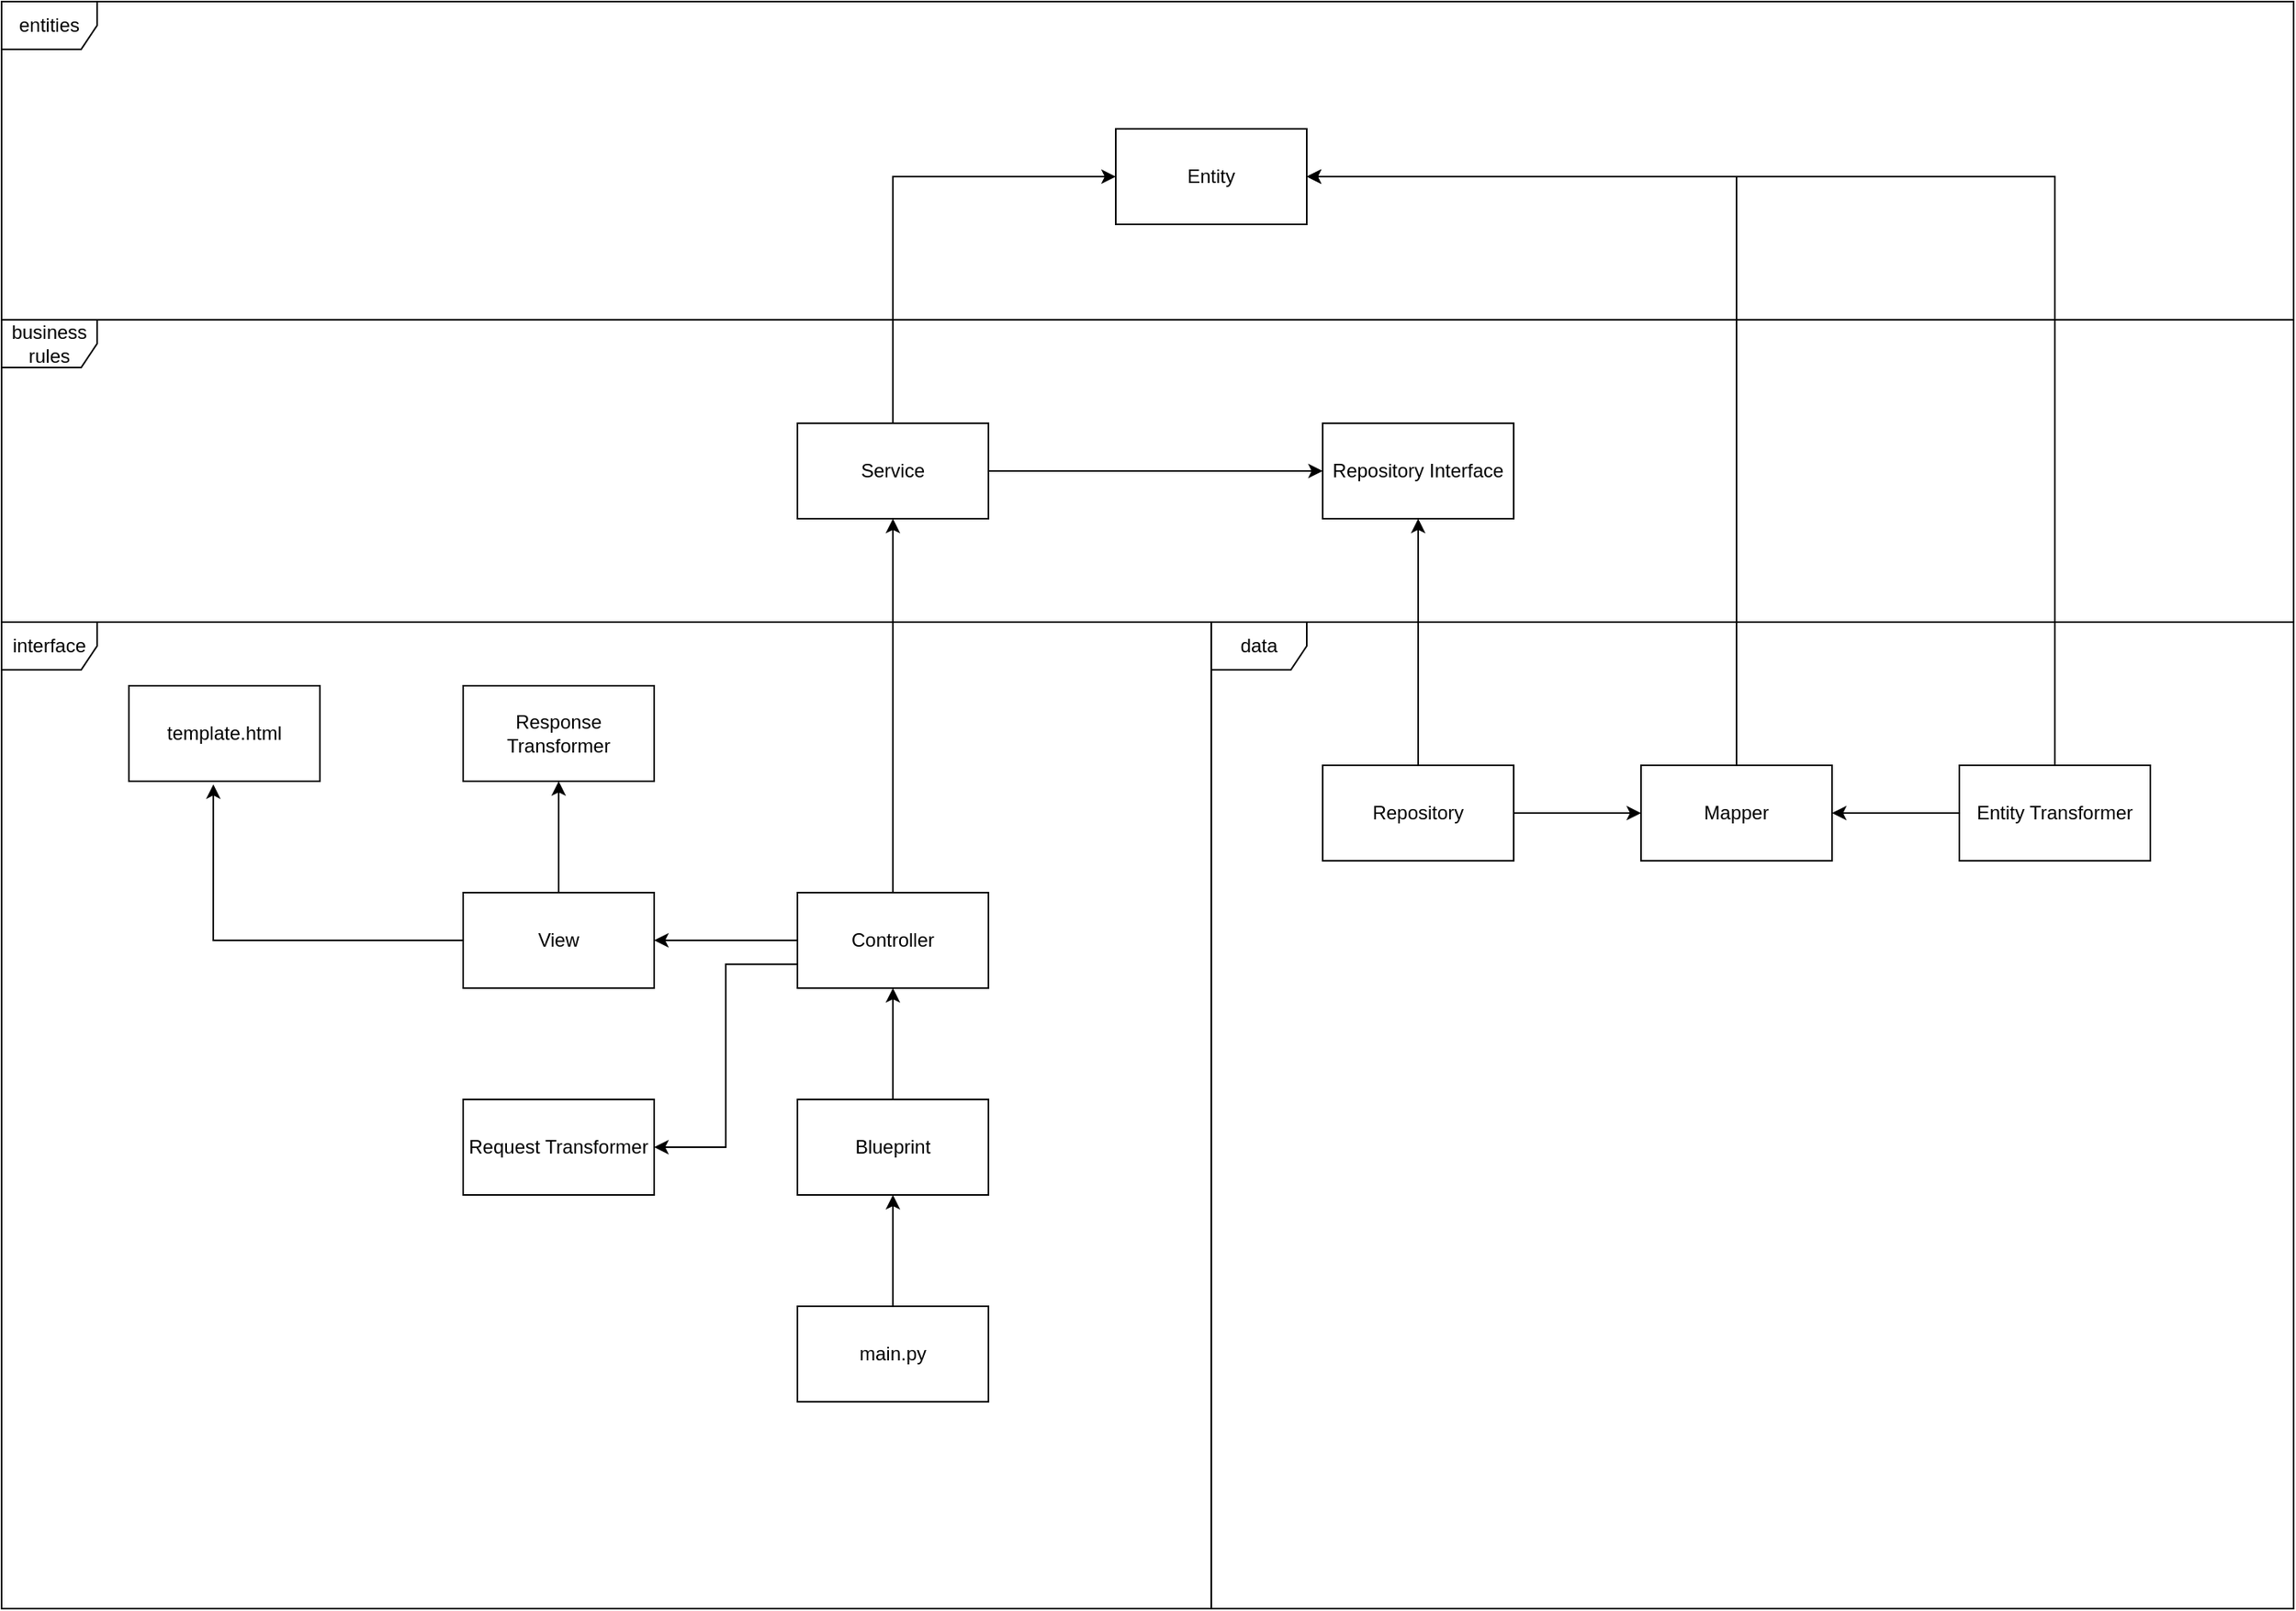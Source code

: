 <mxfile version="22.1.11" type="github" pages="2">
  <diagram name="Сторінка-1" id="NDxOY0ueVOtZTgo4tWgs">
    <mxGraphModel dx="2261" dy="1907" grid="1" gridSize="10" guides="1" tooltips="1" connect="1" arrows="1" fold="1" page="1" pageScale="1" pageWidth="827" pageHeight="1169" math="0" shadow="0">
      <root>
        <mxCell id="0" />
        <mxCell id="1" parent="0" />
        <mxCell id="_3HRazdrgvrRLZE66TTk-2" value="Entity" style="rounded=0;whiteSpace=wrap;html=1;" parent="1" vertex="1">
          <mxGeometry x="340" y="20" width="120" height="60" as="geometry" />
        </mxCell>
        <mxCell id="_3HRazdrgvrRLZE66TTk-10" style="edgeStyle=orthogonalEdgeStyle;rounded=0;orthogonalLoop=1;jettySize=auto;html=1;exitX=0.5;exitY=0;exitDx=0;exitDy=0;entryX=0;entryY=0.5;entryDx=0;entryDy=0;" parent="1" source="_3HRazdrgvrRLZE66TTk-3" target="_3HRazdrgvrRLZE66TTk-2" edge="1">
          <mxGeometry relative="1" as="geometry" />
        </mxCell>
        <mxCell id="_3HRazdrgvrRLZE66TTk-13" style="edgeStyle=orthogonalEdgeStyle;rounded=0;orthogonalLoop=1;jettySize=auto;html=1;exitX=1;exitY=0.5;exitDx=0;exitDy=0;entryX=0;entryY=0.5;entryDx=0;entryDy=0;" parent="1" source="_3HRazdrgvrRLZE66TTk-3" target="_3HRazdrgvrRLZE66TTk-5" edge="1">
          <mxGeometry relative="1" as="geometry" />
        </mxCell>
        <mxCell id="_3HRazdrgvrRLZE66TTk-3" value="Service" style="rounded=0;whiteSpace=wrap;html=1;" parent="1" vertex="1">
          <mxGeometry x="140" y="205" width="120" height="60" as="geometry" />
        </mxCell>
        <mxCell id="_3HRazdrgvrRLZE66TTk-17" value="" style="edgeStyle=orthogonalEdgeStyle;rounded=0;orthogonalLoop=1;jettySize=auto;html=1;exitX=1;exitY=0.5;exitDx=0;exitDy=0;" parent="1" source="_3HRazdrgvrRLZE66TTk-4" target="_3HRazdrgvrRLZE66TTk-16" edge="1">
          <mxGeometry relative="1" as="geometry" />
        </mxCell>
        <mxCell id="4ZbhRxMKIEoey1-4oon_-4" style="edgeStyle=orthogonalEdgeStyle;rounded=0;orthogonalLoop=1;jettySize=auto;html=1;exitX=0.5;exitY=0;exitDx=0;exitDy=0;entryX=0.5;entryY=1;entryDx=0;entryDy=0;" parent="1" source="_3HRazdrgvrRLZE66TTk-4" target="_3HRazdrgvrRLZE66TTk-5" edge="1">
          <mxGeometry relative="1" as="geometry" />
        </mxCell>
        <mxCell id="_3HRazdrgvrRLZE66TTk-4" value="Repository" style="rounded=0;whiteSpace=wrap;html=1;" parent="1" vertex="1">
          <mxGeometry x="470" y="420" width="120" height="60" as="geometry" />
        </mxCell>
        <mxCell id="_3HRazdrgvrRLZE66TTk-5" value="Repository Interface" style="rounded=0;whiteSpace=wrap;html=1;" parent="1" vertex="1">
          <mxGeometry x="470" y="205" width="120" height="60" as="geometry" />
        </mxCell>
        <mxCell id="_3HRazdrgvrRLZE66TTk-18" style="edgeStyle=orthogonalEdgeStyle;rounded=0;orthogonalLoop=1;jettySize=auto;html=1;exitX=0.5;exitY=0;exitDx=0;exitDy=0;entryX=1;entryY=0.5;entryDx=0;entryDy=0;" parent="1" source="_3HRazdrgvrRLZE66TTk-16" target="_3HRazdrgvrRLZE66TTk-2" edge="1">
          <mxGeometry relative="1" as="geometry" />
        </mxCell>
        <mxCell id="_3HRazdrgvrRLZE66TTk-16" value="Mapper" style="rounded=0;whiteSpace=wrap;html=1;" parent="1" vertex="1">
          <mxGeometry x="670" y="420" width="120" height="60" as="geometry" />
        </mxCell>
        <mxCell id="_3HRazdrgvrRLZE66TTk-20" style="edgeStyle=orthogonalEdgeStyle;rounded=0;orthogonalLoop=1;jettySize=auto;html=1;exitX=0.5;exitY=0;exitDx=0;exitDy=0;entryX=0.5;entryY=1;entryDx=0;entryDy=0;" parent="1" source="_3HRazdrgvrRLZE66TTk-19" target="_3HRazdrgvrRLZE66TTk-3" edge="1">
          <mxGeometry relative="1" as="geometry" />
        </mxCell>
        <mxCell id="JZiTcD0gs3bm42Dn8fHe-4" style="edgeStyle=orthogonalEdgeStyle;rounded=0;orthogonalLoop=1;jettySize=auto;html=1;exitX=0;exitY=0.5;exitDx=0;exitDy=0;entryX=1;entryY=0.5;entryDx=0;entryDy=0;" parent="1" source="_3HRazdrgvrRLZE66TTk-19" target="JZiTcD0gs3bm42Dn8fHe-3" edge="1">
          <mxGeometry relative="1" as="geometry" />
        </mxCell>
        <mxCell id="0e0rxFXfu8p5K72q_Zjc-2" style="edgeStyle=orthogonalEdgeStyle;rounded=0;orthogonalLoop=1;jettySize=auto;html=1;exitX=0;exitY=0.75;exitDx=0;exitDy=0;entryX=1;entryY=0.5;entryDx=0;entryDy=0;" parent="1" source="_3HRazdrgvrRLZE66TTk-19" target="0e0rxFXfu8p5K72q_Zjc-1" edge="1">
          <mxGeometry relative="1" as="geometry" />
        </mxCell>
        <mxCell id="_3HRazdrgvrRLZE66TTk-19" value="Controller" style="rounded=0;whiteSpace=wrap;html=1;" parent="1" vertex="1">
          <mxGeometry x="140" y="500" width="120" height="60" as="geometry" />
        </mxCell>
        <mxCell id="_3HRazdrgvrRLZE66TTk-22" style="edgeStyle=orthogonalEdgeStyle;rounded=0;orthogonalLoop=1;jettySize=auto;html=1;exitX=0.5;exitY=0;exitDx=0;exitDy=0;entryX=0.5;entryY=1;entryDx=0;entryDy=0;" parent="1" source="_3HRazdrgvrRLZE66TTk-21" target="_3HRazdrgvrRLZE66TTk-19" edge="1">
          <mxGeometry relative="1" as="geometry" />
        </mxCell>
        <mxCell id="_3HRazdrgvrRLZE66TTk-21" value="Blueprint" style="rounded=0;whiteSpace=wrap;html=1;" parent="1" vertex="1">
          <mxGeometry x="140" y="630" width="120" height="60" as="geometry" />
        </mxCell>
        <mxCell id="_3HRazdrgvrRLZE66TTk-25" value="business rules" style="shape=umlFrame;whiteSpace=wrap;html=1;pointerEvents=0;" parent="1" vertex="1">
          <mxGeometry x="-360" y="140" width="1440" height="190" as="geometry" />
        </mxCell>
        <mxCell id="_3HRazdrgvrRLZE66TTk-26" value="interface" style="shape=umlFrame;whiteSpace=wrap;html=1;pointerEvents=0;" parent="1" vertex="1">
          <mxGeometry x="-360" y="330" width="760" height="620" as="geometry" />
        </mxCell>
        <mxCell id="_3HRazdrgvrRLZE66TTk-27" value="data" style="shape=umlFrame;whiteSpace=wrap;html=1;pointerEvents=0;" parent="1" vertex="1">
          <mxGeometry x="400" y="330" width="680" height="620" as="geometry" />
        </mxCell>
        <mxCell id="_3HRazdrgvrRLZE66TTk-28" value="entities" style="shape=umlFrame;whiteSpace=wrap;html=1;pointerEvents=0;" parent="1" vertex="1">
          <mxGeometry x="-360" y="-60" width="1440" height="200" as="geometry" />
        </mxCell>
        <mxCell id="JZiTcD0gs3bm42Dn8fHe-2" style="edgeStyle=orthogonalEdgeStyle;rounded=0;orthogonalLoop=1;jettySize=auto;html=1;exitX=0.5;exitY=0;exitDx=0;exitDy=0;" parent="1" source="JZiTcD0gs3bm42Dn8fHe-1" target="_3HRazdrgvrRLZE66TTk-21" edge="1">
          <mxGeometry relative="1" as="geometry" />
        </mxCell>
        <mxCell id="JZiTcD0gs3bm42Dn8fHe-1" value="main.py" style="rounded=0;whiteSpace=wrap;html=1;" parent="1" vertex="1">
          <mxGeometry x="140" y="760" width="120" height="60" as="geometry" />
        </mxCell>
        <mxCell id="JZiTcD0gs3bm42Dn8fHe-6" style="edgeStyle=orthogonalEdgeStyle;rounded=0;orthogonalLoop=1;jettySize=auto;html=1;exitX=0.5;exitY=0;exitDx=0;exitDy=0;entryX=0.5;entryY=1;entryDx=0;entryDy=0;" parent="1" source="JZiTcD0gs3bm42Dn8fHe-3" target="JZiTcD0gs3bm42Dn8fHe-5" edge="1">
          <mxGeometry relative="1" as="geometry" />
        </mxCell>
        <mxCell id="JZiTcD0gs3bm42Dn8fHe-3" value="View" style="rounded=0;whiteSpace=wrap;html=1;" parent="1" vertex="1">
          <mxGeometry x="-70" y="500" width="120" height="60" as="geometry" />
        </mxCell>
        <mxCell id="JZiTcD0gs3bm42Dn8fHe-5" value="Response Transformer" style="rounded=0;whiteSpace=wrap;html=1;" parent="1" vertex="1">
          <mxGeometry x="-70" y="370" width="120" height="60" as="geometry" />
        </mxCell>
        <mxCell id="4ZbhRxMKIEoey1-4oon_-1" value="template.html" style="rounded=0;whiteSpace=wrap;html=1;" parent="1" vertex="1">
          <mxGeometry x="-280" y="370" width="120" height="60" as="geometry" />
        </mxCell>
        <mxCell id="4ZbhRxMKIEoey1-4oon_-2" style="edgeStyle=orthogonalEdgeStyle;rounded=0;orthogonalLoop=1;jettySize=auto;html=1;exitX=0;exitY=0.5;exitDx=0;exitDy=0;entryX=0.442;entryY=1.033;entryDx=0;entryDy=0;entryPerimeter=0;" parent="1" source="JZiTcD0gs3bm42Dn8fHe-3" target="4ZbhRxMKIEoey1-4oon_-1" edge="1">
          <mxGeometry relative="1" as="geometry" />
        </mxCell>
        <mxCell id="0e0rxFXfu8p5K72q_Zjc-1" value="Request Transformer" style="rounded=0;whiteSpace=wrap;html=1;" parent="1" vertex="1">
          <mxGeometry x="-70" y="630" width="120" height="60" as="geometry" />
        </mxCell>
        <mxCell id="0e0rxFXfu8p5K72q_Zjc-4" style="edgeStyle=orthogonalEdgeStyle;rounded=0;orthogonalLoop=1;jettySize=auto;html=1;exitX=0.5;exitY=0;exitDx=0;exitDy=0;entryX=1;entryY=0.5;entryDx=0;entryDy=0;" parent="1" source="0e0rxFXfu8p5K72q_Zjc-3" target="_3HRazdrgvrRLZE66TTk-2" edge="1">
          <mxGeometry relative="1" as="geometry" />
        </mxCell>
        <mxCell id="0e0rxFXfu8p5K72q_Zjc-5" style="edgeStyle=orthogonalEdgeStyle;rounded=0;orthogonalLoop=1;jettySize=auto;html=1;exitX=0;exitY=0.5;exitDx=0;exitDy=0;entryX=1;entryY=0.5;entryDx=0;entryDy=0;" parent="1" source="0e0rxFXfu8p5K72q_Zjc-3" target="_3HRazdrgvrRLZE66TTk-16" edge="1">
          <mxGeometry relative="1" as="geometry" />
        </mxCell>
        <mxCell id="0e0rxFXfu8p5K72q_Zjc-3" value="Entity Transformer" style="rounded=0;whiteSpace=wrap;html=1;" parent="1" vertex="1">
          <mxGeometry x="870" y="420" width="120" height="60" as="geometry" />
        </mxCell>
      </root>
    </mxGraphModel>
  </diagram>
  <diagram id="BozTBNTYh8-ka3E34iMr" name="Сторінка-2">
    <mxGraphModel dx="4522" dy="2645" grid="1" gridSize="10" guides="1" tooltips="1" connect="1" arrows="1" fold="1" page="1" pageScale="1" pageWidth="827" pageHeight="1169" math="0" shadow="0">
      <root>
        <mxCell id="0" />
        <mxCell id="1" parent="0" />
        <mxCell id="tkjp1J-ksFWwBwTVKZ8h-41" style="edgeStyle=orthogonalEdgeStyle;shape=connector;rounded=0;orthogonalLoop=1;jettySize=auto;html=1;exitX=0.5;exitY=0;exitDx=0;exitDy=0;entryX=0.5;entryY=1;entryDx=0;entryDy=0;labelBackgroundColor=default;strokeColor=default;align=center;verticalAlign=middle;fontFamily=Helvetica;fontSize=11;fontColor=default;endArrow=block;endFill=0;endSize=16;" edge="1" parent="1" source="tkjp1J-ksFWwBwTVKZ8h-4" target="tkjp1J-ksFWwBwTVKZ8h-10">
          <mxGeometry relative="1" as="geometry" />
        </mxCell>
        <mxCell id="tkjp1J-ksFWwBwTVKZ8h-42" style="edgeStyle=orthogonalEdgeStyle;shape=connector;rounded=0;orthogonalLoop=1;jettySize=auto;html=1;exitX=0.5;exitY=0;exitDx=0;exitDy=0;entryX=0.5;entryY=1;entryDx=0;entryDy=0;labelBackgroundColor=default;strokeColor=default;align=center;verticalAlign=middle;fontFamily=Helvetica;fontSize=11;fontColor=default;endArrow=block;endFill=0;endSize=16;" edge="1" parent="1" source="tkjp1J-ksFWwBwTVKZ8h-4" target="tkjp1J-ksFWwBwTVKZ8h-14">
          <mxGeometry relative="1" as="geometry" />
        </mxCell>
        <mxCell id="tkjp1J-ksFWwBwTVKZ8h-43" style="edgeStyle=orthogonalEdgeStyle;shape=connector;rounded=0;orthogonalLoop=1;jettySize=auto;html=1;exitX=0.5;exitY=0;exitDx=0;exitDy=0;entryX=0.5;entryY=1;entryDx=0;entryDy=0;labelBackgroundColor=default;strokeColor=default;align=center;verticalAlign=middle;fontFamily=Helvetica;fontSize=11;fontColor=default;endArrow=block;endFill=0;endSize=16;" edge="1" parent="1" source="tkjp1J-ksFWwBwTVKZ8h-4" target="tkjp1J-ksFWwBwTVKZ8h-12">
          <mxGeometry relative="1" as="geometry" />
        </mxCell>
        <mxCell id="tkjp1J-ksFWwBwTVKZ8h-44" style="edgeStyle=orthogonalEdgeStyle;shape=connector;rounded=0;orthogonalLoop=1;jettySize=auto;html=1;exitX=0.5;exitY=0;exitDx=0;exitDy=0;entryX=0.5;entryY=1;entryDx=0;entryDy=0;labelBackgroundColor=default;strokeColor=default;align=center;verticalAlign=middle;fontFamily=Helvetica;fontSize=11;fontColor=default;endArrow=block;endFill=0;endSize=16;" edge="1" parent="1" source="tkjp1J-ksFWwBwTVKZ8h-4" target="tkjp1J-ksFWwBwTVKZ8h-13">
          <mxGeometry relative="1" as="geometry" />
        </mxCell>
        <mxCell id="tkjp1J-ksFWwBwTVKZ8h-4" value="&lt;p style=&quot;margin:0px;margin-top:4px;text-align:center;&quot;&gt;&lt;i&gt;&amp;lt;&amp;lt;Interface&amp;gt;&amp;gt;&lt;/i&gt;&lt;br&gt;&lt;b&gt;IPageRepository&lt;/b&gt;&lt;br&gt;&lt;/p&gt;&lt;hr size=&quot;1&quot;&gt;&lt;p style=&quot;margin:0px;margin-left:4px;&quot;&gt;&lt;br&gt;&lt;/p&gt;&lt;hr size=&quot;1&quot;&gt;&lt;p style=&quot;margin:0px;margin-left:4px;&quot;&gt;&lt;br&gt;&lt;/p&gt;" style="verticalAlign=top;align=left;overflow=fill;fontSize=12;fontFamily=Helvetica;html=1;whiteSpace=wrap;" vertex="1" parent="1">
          <mxGeometry x="-80" y="540" width="210" height="75" as="geometry" />
        </mxCell>
        <mxCell id="tkjp1J-ksFWwBwTVKZ8h-10" value="&lt;p style=&quot;margin:0px;margin-top:4px;text-align:center;&quot;&gt;&lt;i&gt;&amp;lt;&amp;lt;Interface&amp;gt;&amp;gt;&lt;/i&gt;&lt;br&gt;&lt;b&gt;IRepository&lt;/b&gt;&lt;br&gt;&lt;/p&gt;&lt;hr size=&quot;1&quot;&gt;&lt;p style=&quot;margin:0px;margin-left:4px;&quot;&gt;&lt;br&gt;&lt;/p&gt;&lt;hr size=&quot;1&quot;&gt;&lt;p style=&quot;margin:0px;margin-left:4px;&quot;&gt;find&lt;br&gt;&lt;/p&gt;&lt;p style=&quot;margin:0px;margin-left:4px;&quot;&gt;find_all&lt;br&gt;&lt;/p&gt;&lt;p style=&quot;margin:0px;margin-left:4px;&quot;&gt;add&lt;br&gt;&lt;/p&gt;&lt;p style=&quot;margin:0px;margin-left:4px;&quot;&gt;update&lt;br&gt;&lt;/p&gt;&lt;p style=&quot;margin:0px;margin-left:4px;&quot;&gt;delete&lt;br&gt;&lt;/p&gt;" style="verticalAlign=top;align=left;overflow=fill;fontSize=12;fontFamily=Helvetica;html=1;whiteSpace=wrap;" vertex="1" parent="1">
          <mxGeometry x="-330" y="280" width="210" height="150" as="geometry" />
        </mxCell>
        <mxCell id="tkjp1J-ksFWwBwTVKZ8h-12" value="&lt;p style=&quot;margin:0px;margin-top:4px;text-align:center;&quot;&gt;&lt;i&gt;&amp;lt;&amp;lt;Interface&amp;gt;&amp;gt;&lt;/i&gt;&lt;br&gt;ICodeTextRepository&lt;br&gt;&lt;/p&gt;&lt;hr size=&quot;1&quot;&gt;&lt;p style=&quot;margin:0px;margin-left:4px;&quot;&gt;&lt;br&gt;&lt;/p&gt;&lt;hr size=&quot;1&quot;&gt;&lt;p style=&quot;margin:0px;margin-left:4px;&quot;&gt;find_translations_by_code&lt;/p&gt;" style="verticalAlign=top;align=left;overflow=fill;fontSize=12;fontFamily=Helvetica;html=1;whiteSpace=wrap;" vertex="1" parent="1">
          <mxGeometry x="-1110" y="340" width="210" height="90" as="geometry" />
        </mxCell>
        <mxCell id="tkjp1J-ksFWwBwTVKZ8h-13" value="&lt;p style=&quot;margin:0px;margin-top:4px;text-align:center;&quot;&gt;&lt;i&gt;&amp;lt;&amp;lt;Interface&amp;gt;&amp;gt;&lt;/i&gt;&lt;br&gt;&lt;b&gt;ITextRepository&lt;/b&gt;&lt;br&gt;&lt;/p&gt;&lt;hr size=&quot;1&quot;&gt;&lt;p style=&quot;margin:0px;margin-left:4px;&quot;&gt;&lt;br&gt;&lt;/p&gt;&lt;hr size=&quot;1&quot;&gt;&lt;p style=&quot;margin:0px;margin-left:4px;&quot;&gt;find_translation&lt;br&gt;&lt;/p&gt;&lt;p style=&quot;margin:0px;margin-left:4px;&quot;&gt;update_translation&lt;/p&gt;" style="verticalAlign=top;align=left;overflow=fill;fontSize=12;fontFamily=Helvetica;html=1;whiteSpace=wrap;" vertex="1" parent="1">
          <mxGeometry x="-850" y="320" width="210" height="110" as="geometry" />
        </mxCell>
        <mxCell id="tkjp1J-ksFWwBwTVKZ8h-14" value="&lt;p style=&quot;margin:0px;margin-top:4px;text-align:center;&quot;&gt;&lt;i&gt;&amp;lt;&amp;lt;Interface&amp;gt;&amp;gt;&lt;/i&gt;&lt;br&gt;&lt;b&gt;ICodeRepository&lt;/b&gt;&lt;br&gt;&lt;/p&gt;&lt;hr size=&quot;1&quot;&gt;&lt;p style=&quot;margin:0px;margin-left:4px;&quot;&gt;&lt;br&gt;&lt;/p&gt;&lt;hr size=&quot;1&quot;&gt;&lt;p style=&quot;margin:0px;margin-left:4px;&quot;&gt;find_by_code&lt;br&gt;&lt;/p&gt;&lt;p style=&quot;margin:0px;margin-left:4px;&quot;&gt;delete_by_code&lt;/p&gt;" style="verticalAlign=top;align=left;overflow=fill;fontSize=12;fontFamily=Helvetica;html=1;whiteSpace=wrap;" vertex="1" parent="1">
          <mxGeometry x="-590" y="320" width="210" height="110" as="geometry" />
        </mxCell>
        <mxCell id="tkjp1J-ksFWwBwTVKZ8h-45" style="edgeStyle=orthogonalEdgeStyle;shape=connector;rounded=0;orthogonalLoop=1;jettySize=auto;html=1;exitX=0.5;exitY=0;exitDx=0;exitDy=0;entryX=0.5;entryY=1;entryDx=0;entryDy=0;labelBackgroundColor=default;strokeColor=default;align=center;verticalAlign=middle;fontFamily=Helvetica;fontSize=11;fontColor=default;endArrow=block;endFill=0;endSize=16;" edge="1" parent="1" source="tkjp1J-ksFWwBwTVKZ8h-21" target="tkjp1J-ksFWwBwTVKZ8h-26">
          <mxGeometry relative="1" as="geometry" />
        </mxCell>
        <mxCell id="tkjp1J-ksFWwBwTVKZ8h-21" value="&lt;p style=&quot;margin:0px;margin-top:4px;text-align:center;&quot;&gt;&lt;b&gt;MySQLRepository&lt;/b&gt;&lt;br&gt;&lt;/p&gt;&lt;hr size=&quot;1&quot;&gt;&lt;p style=&quot;margin:0px;margin-left:4px;&quot;&gt;field:&amp;nbsp;Type[EntityTransformer]&lt;/p&gt;&lt;p style=&quot;margin:0px;margin-left:4px;&quot;&gt;connection&lt;br&gt;&lt;/p&gt;&lt;hr size=&quot;1&quot;&gt;&lt;p style=&quot;margin:0px;margin-left:4px;&quot;&gt;find&lt;/p&gt;&lt;p style=&quot;margin:0px;margin-left:4px;&quot;&gt;find_all&lt;br&gt;&lt;/p&gt;&lt;p style=&quot;margin:0px;margin-left:4px;&quot;&gt;add&lt;/p&gt;&lt;p style=&quot;margin:0px;margin-left:4px;&quot;&gt;update&lt;/p&gt;&lt;p style=&quot;margin:0px;margin-left:4px;&quot;&gt;delete&lt;/p&gt;" style="verticalAlign=top;align=left;overflow=fill;fontSize=12;fontFamily=Helvetica;html=1;whiteSpace=wrap;" vertex="1" parent="1">
          <mxGeometry x="150" y="-75" width="250" height="150" as="geometry" />
        </mxCell>
        <mxCell id="tkjp1J-ksFWwBwTVKZ8h-48" style="edgeStyle=orthogonalEdgeStyle;shape=connector;rounded=0;orthogonalLoop=1;jettySize=auto;html=1;exitX=0;exitY=0.5;exitDx=0;exitDy=0;entryX=1;entryY=0.5;entryDx=0;entryDy=0;labelBackgroundColor=default;strokeColor=default;align=center;verticalAlign=middle;fontFamily=Helvetica;fontSize=11;fontColor=default;endArrow=block;endFill=0;endSize=16;" edge="1" parent="1" source="tkjp1J-ksFWwBwTVKZ8h-26" target="tkjp1J-ksFWwBwTVKZ8h-10">
          <mxGeometry relative="1" as="geometry" />
        </mxCell>
        <mxCell id="tkjp1J-ksFWwBwTVKZ8h-26" value="&lt;p style=&quot;margin:0px;margin-top:4px;text-align:center;&quot;&gt;&lt;b&gt;SQLRepository&lt;/b&gt;&lt;br&gt;&lt;/p&gt;&lt;hr size=&quot;1&quot;&gt;&lt;p style=&quot;margin:0px;margin-left:4px;&quot;&gt;mapper&lt;/p&gt;&lt;p style=&quot;margin:0px;margin-left:4px;&quot;&gt;text_mapper&lt;/p&gt;&lt;hr size=&quot;1&quot;&gt;&lt;p style=&quot;margin:0px;margin-left:4px;&quot;&gt;&lt;br&gt;&lt;/p&gt;" style="verticalAlign=top;align=left;overflow=fill;fontSize=12;fontFamily=Helvetica;html=1;whiteSpace=wrap;" vertex="1" parent="1">
          <mxGeometry x="150" y="-230" width="250" height="90" as="geometry" />
        </mxCell>
        <mxCell id="tkjp1J-ksFWwBwTVKZ8h-56" style="edgeStyle=orthogonalEdgeStyle;shape=connector;rounded=0;orthogonalLoop=1;jettySize=auto;html=1;exitX=0.75;exitY=0;exitDx=0;exitDy=0;entryX=1;entryY=0.5;entryDx=0;entryDy=0;labelBackgroundColor=default;strokeColor=default;align=center;verticalAlign=middle;fontFamily=Helvetica;fontSize=11;fontColor=default;endArrow=block;endFill=0;endSize=16;" edge="1" parent="1" source="tkjp1J-ksFWwBwTVKZ8h-29" target="tkjp1J-ksFWwBwTVKZ8h-21">
          <mxGeometry relative="1" as="geometry" />
        </mxCell>
        <mxCell id="tkjp1J-ksFWwBwTVKZ8h-29" value="&lt;p style=&quot;margin:0px;margin-top:4px;text-align:center;&quot;&gt;MySQLCodeRepository&lt;br&gt;&lt;/p&gt;&lt;hr size=&quot;1&quot;&gt;&lt;p style=&quot;margin:0px;margin-left:4px;&quot;&gt;&lt;br&gt;&lt;/p&gt;&lt;hr size=&quot;1&quot;&gt;&lt;p style=&quot;margin:0px;margin-left:4px;&quot;&gt;find_by_code&lt;/p&gt;&lt;p style=&quot;margin:0px;margin-left:4px;&quot;&gt;delete_by_code&lt;br&gt;&lt;/p&gt;" style="verticalAlign=top;align=left;overflow=fill;fontSize=12;fontFamily=Helvetica;html=1;whiteSpace=wrap;" vertex="1" parent="1">
          <mxGeometry x="315" y="350" width="250" height="90" as="geometry" />
        </mxCell>
        <mxCell id="tkjp1J-ksFWwBwTVKZ8h-57" style="edgeStyle=orthogonalEdgeStyle;shape=connector;rounded=0;orthogonalLoop=1;jettySize=auto;html=1;exitX=0.75;exitY=0;exitDx=0;exitDy=0;labelBackgroundColor=default;strokeColor=default;align=center;verticalAlign=middle;fontFamily=Helvetica;fontSize=11;fontColor=default;endArrow=block;endFill=0;endSize=16;" edge="1" parent="1" source="tkjp1J-ksFWwBwTVKZ8h-30">
          <mxGeometry relative="1" as="geometry">
            <mxPoint x="400" as="targetPoint" />
            <Array as="points">
              <mxPoint x="838" />
            </Array>
          </mxGeometry>
        </mxCell>
        <mxCell id="tkjp1J-ksFWwBwTVKZ8h-30" value="&lt;p style=&quot;margin:0px;margin-top:4px;text-align:center;&quot;&gt;MySQLTextRepository&lt;br&gt;&lt;/p&gt;&lt;hr size=&quot;1&quot;&gt;&lt;p style=&quot;margin:0px;margin-left:4px;&quot;&gt;&lt;br&gt;&lt;/p&gt;&lt;hr size=&quot;1&quot;&gt;&lt;p style=&quot;margin:0px;margin-left:4px;&quot;&gt;find&lt;/p&gt;&lt;p style=&quot;margin:0px;margin-left:4px;&quot;&gt;find_all&lt;br&gt;&lt;/p&gt;&lt;p style=&quot;margin:0px;margin-left:4px;&quot;&gt;update_translation&lt;br&gt;&lt;/p&gt;&lt;p style=&quot;margin:0px;margin-left:4px;&quot;&gt;find_translation&lt;br&gt;&lt;/p&gt;" style="verticalAlign=top;align=left;overflow=fill;fontSize=12;fontFamily=Helvetica;html=1;whiteSpace=wrap;" vertex="1" parent="1">
          <mxGeometry x="650" y="335" width="250" height="120" as="geometry" />
        </mxCell>
        <mxCell id="tkjp1J-ksFWwBwTVKZ8h-58" style="edgeStyle=orthogonalEdgeStyle;shape=connector;rounded=0;orthogonalLoop=1;jettySize=auto;html=1;exitX=0.75;exitY=0;exitDx=0;exitDy=0;entryX=1;entryY=0.5;entryDx=0;entryDy=0;labelBackgroundColor=default;strokeColor=default;align=center;verticalAlign=middle;fontFamily=Helvetica;fontSize=11;fontColor=default;endArrow=block;endFill=0;endSize=16;" edge="1" parent="1" source="tkjp1J-ksFWwBwTVKZ8h-31" target="tkjp1J-ksFWwBwTVKZ8h-21">
          <mxGeometry relative="1" as="geometry" />
        </mxCell>
        <mxCell id="tkjp1J-ksFWwBwTVKZ8h-31" value="&lt;p style=&quot;margin:0px;margin-top:4px;text-align:center;&quot;&gt;MySQLCodeTextRepository&lt;br&gt;&lt;/p&gt;&lt;hr size=&quot;1&quot;&gt;&lt;p style=&quot;margin:0px;margin-left:4px;&quot;&gt;&lt;br&gt;&lt;/p&gt;&lt;hr size=&quot;1&quot;&gt;&lt;p style=&quot;margin:0px;margin-left:4px;&quot;&gt;find_by_code&lt;/p&gt;&lt;p style=&quot;margin:0px;margin-left:4px;&quot;&gt;find_translations_by_code&lt;br&gt;&lt;/p&gt;&lt;p style=&quot;margin:0px;margin-left:4px;&quot;&gt;&lt;br&gt;&lt;/p&gt;" style="verticalAlign=top;align=left;overflow=fill;fontSize=12;fontFamily=Helvetica;html=1;whiteSpace=wrap;" vertex="1" parent="1">
          <mxGeometry x="990" y="350" width="250" height="90" as="geometry" />
        </mxCell>
        <mxCell id="tkjp1J-ksFWwBwTVKZ8h-39" style="edgeStyle=orthogonalEdgeStyle;shape=connector;rounded=0;orthogonalLoop=1;jettySize=auto;html=1;exitX=0.25;exitY=0;exitDx=0;exitDy=0;entryX=0.5;entryY=1;entryDx=0;entryDy=0;labelBackgroundColor=default;strokeColor=default;align=center;verticalAlign=middle;fontFamily=Helvetica;fontSize=11;fontColor=default;endArrow=block;endFill=0;endSize=16;" edge="1" parent="1" source="tkjp1J-ksFWwBwTVKZ8h-32" target="tkjp1J-ksFWwBwTVKZ8h-4">
          <mxGeometry relative="1" as="geometry" />
        </mxCell>
        <mxCell id="tkjp1J-ksFWwBwTVKZ8h-46" style="edgeStyle=orthogonalEdgeStyle;shape=connector;rounded=0;orthogonalLoop=1;jettySize=auto;html=1;exitX=0.75;exitY=0;exitDx=0;exitDy=0;labelBackgroundColor=default;strokeColor=default;align=center;verticalAlign=middle;fontFamily=Helvetica;fontSize=11;fontColor=default;endArrow=block;endFill=0;endSize=16;" edge="1" parent="1" source="tkjp1J-ksFWwBwTVKZ8h-32" target="tkjp1J-ksFWwBwTVKZ8h-21">
          <mxGeometry relative="1" as="geometry" />
        </mxCell>
        <mxCell id="tkjp1J-ksFWwBwTVKZ8h-49" style="edgeStyle=orthogonalEdgeStyle;shape=connector;rounded=0;orthogonalLoop=1;jettySize=auto;html=1;exitX=1;exitY=0.5;exitDx=0;exitDy=0;labelBackgroundColor=default;strokeColor=default;align=center;verticalAlign=middle;fontFamily=Helvetica;fontSize=11;fontColor=default;endArrow=block;endFill=0;endSize=16;" edge="1" parent="1" source="tkjp1J-ksFWwBwTVKZ8h-32" target="tkjp1J-ksFWwBwTVKZ8h-29">
          <mxGeometry relative="1" as="geometry" />
        </mxCell>
        <mxCell id="tkjp1J-ksFWwBwTVKZ8h-52" style="edgeStyle=orthogonalEdgeStyle;shape=connector;rounded=0;orthogonalLoop=1;jettySize=auto;html=1;exitX=1;exitY=0.5;exitDx=0;exitDy=0;entryX=0.5;entryY=1;entryDx=0;entryDy=0;labelBackgroundColor=default;strokeColor=default;align=center;verticalAlign=middle;fontFamily=Helvetica;fontSize=11;fontColor=default;endArrow=block;endFill=0;endSize=16;" edge="1" parent="1" source="tkjp1J-ksFWwBwTVKZ8h-32" target="tkjp1J-ksFWwBwTVKZ8h-30">
          <mxGeometry relative="1" as="geometry" />
        </mxCell>
        <mxCell id="tkjp1J-ksFWwBwTVKZ8h-54" style="edgeStyle=orthogonalEdgeStyle;shape=connector;rounded=0;orthogonalLoop=1;jettySize=auto;html=1;exitX=1;exitY=0.5;exitDx=0;exitDy=0;entryX=0.5;entryY=1;entryDx=0;entryDy=0;labelBackgroundColor=default;strokeColor=default;align=center;verticalAlign=middle;fontFamily=Helvetica;fontSize=11;fontColor=default;endArrow=block;endFill=0;endSize=16;" edge="1" parent="1" source="tkjp1J-ksFWwBwTVKZ8h-32" target="tkjp1J-ksFWwBwTVKZ8h-31">
          <mxGeometry relative="1" as="geometry" />
        </mxCell>
        <mxCell id="tkjp1J-ksFWwBwTVKZ8h-32" value="&lt;p style=&quot;margin:0px;margin-top:4px;text-align:center;&quot;&gt;&lt;b&gt;PageRepository&lt;/b&gt;&lt;br&gt;&lt;/p&gt;&lt;hr size=&quot;1&quot;&gt;&lt;p style=&quot;margin:0px;margin-left:4px;&quot;&gt;mapper&lt;/p&gt;&lt;p style=&quot;margin:0px;margin-left:4px;&quot;&gt;text_mapper&lt;br&gt;&lt;/p&gt;&lt;p style=&quot;margin:0px;margin-left:4px;&quot;&gt;transformer&lt;br&gt;&lt;/p&gt;&lt;hr size=&quot;1&quot;&gt;&lt;p style=&quot;margin:0px;margin-left:4px;&quot;&gt;&lt;br&gt;&lt;/p&gt;" style="verticalAlign=top;align=left;overflow=fill;fontSize=12;fontFamily=Helvetica;html=1;whiteSpace=wrap;" vertex="1" parent="1">
          <mxGeometry x="155" y="740" width="160" height="90" as="geometry" />
        </mxCell>
        <mxCell id="tkjp1J-ksFWwBwTVKZ8h-51" value="" style="endArrow=block;dashed=1;endFill=0;endSize=12;html=1;rounded=0;labelBackgroundColor=default;strokeColor=default;align=center;verticalAlign=middle;fontFamily=Helvetica;fontSize=11;fontColor=default;shape=connector;edgeStyle=orthogonalEdgeStyle;exitX=0.25;exitY=0;exitDx=0;exitDy=0;entryX=0.5;entryY=0;entryDx=0;entryDy=0;" edge="1" parent="1" source="tkjp1J-ksFWwBwTVKZ8h-29" target="tkjp1J-ksFWwBwTVKZ8h-14">
          <mxGeometry width="160" relative="1" as="geometry">
            <mxPoint x="200" y="210" as="sourcePoint" />
            <mxPoint x="360" y="210" as="targetPoint" />
            <Array as="points">
              <mxPoint x="378" y="250" />
              <mxPoint x="-485" y="250" />
            </Array>
          </mxGeometry>
        </mxCell>
        <mxCell id="tkjp1J-ksFWwBwTVKZ8h-53" value="" style="endArrow=block;dashed=1;endFill=0;endSize=12;html=1;rounded=0;labelBackgroundColor=default;strokeColor=default;align=center;verticalAlign=middle;fontFamily=Helvetica;fontSize=11;fontColor=default;shape=connector;edgeStyle=orthogonalEdgeStyle;exitX=0.25;exitY=0;exitDx=0;exitDy=0;entryX=0.5;entryY=0;entryDx=0;entryDy=0;" edge="1" parent="1" source="tkjp1J-ksFWwBwTVKZ8h-30" target="tkjp1J-ksFWwBwTVKZ8h-13">
          <mxGeometry width="160" relative="1" as="geometry">
            <mxPoint x="230" y="320" as="sourcePoint" />
            <mxPoint x="390" y="320" as="targetPoint" />
            <Array as="points">
              <mxPoint x="710" y="335" />
              <mxPoint x="710" y="220" />
              <mxPoint x="-745" y="220" />
            </Array>
          </mxGeometry>
        </mxCell>
        <mxCell id="tkjp1J-ksFWwBwTVKZ8h-55" value="" style="endArrow=block;dashed=1;endFill=0;endSize=12;html=1;rounded=0;labelBackgroundColor=default;strokeColor=default;align=center;verticalAlign=middle;fontFamily=Helvetica;fontSize=11;fontColor=default;shape=connector;edgeStyle=orthogonalEdgeStyle;exitX=0.25;exitY=0;exitDx=0;exitDy=0;entryX=0.457;entryY=-0.044;entryDx=0;entryDy=0;entryPerimeter=0;" edge="1" parent="1" source="tkjp1J-ksFWwBwTVKZ8h-31" target="tkjp1J-ksFWwBwTVKZ8h-12">
          <mxGeometry width="160" relative="1" as="geometry">
            <mxPoint x="930" y="190" as="sourcePoint" />
            <mxPoint x="1090" y="190" as="targetPoint" />
            <Array as="points">
              <mxPoint x="1050" y="350" />
              <mxPoint x="1050" y="190" />
              <mxPoint x="-1014" y="190" />
            </Array>
          </mxGeometry>
        </mxCell>
      </root>
    </mxGraphModel>
  </diagram>
</mxfile>
